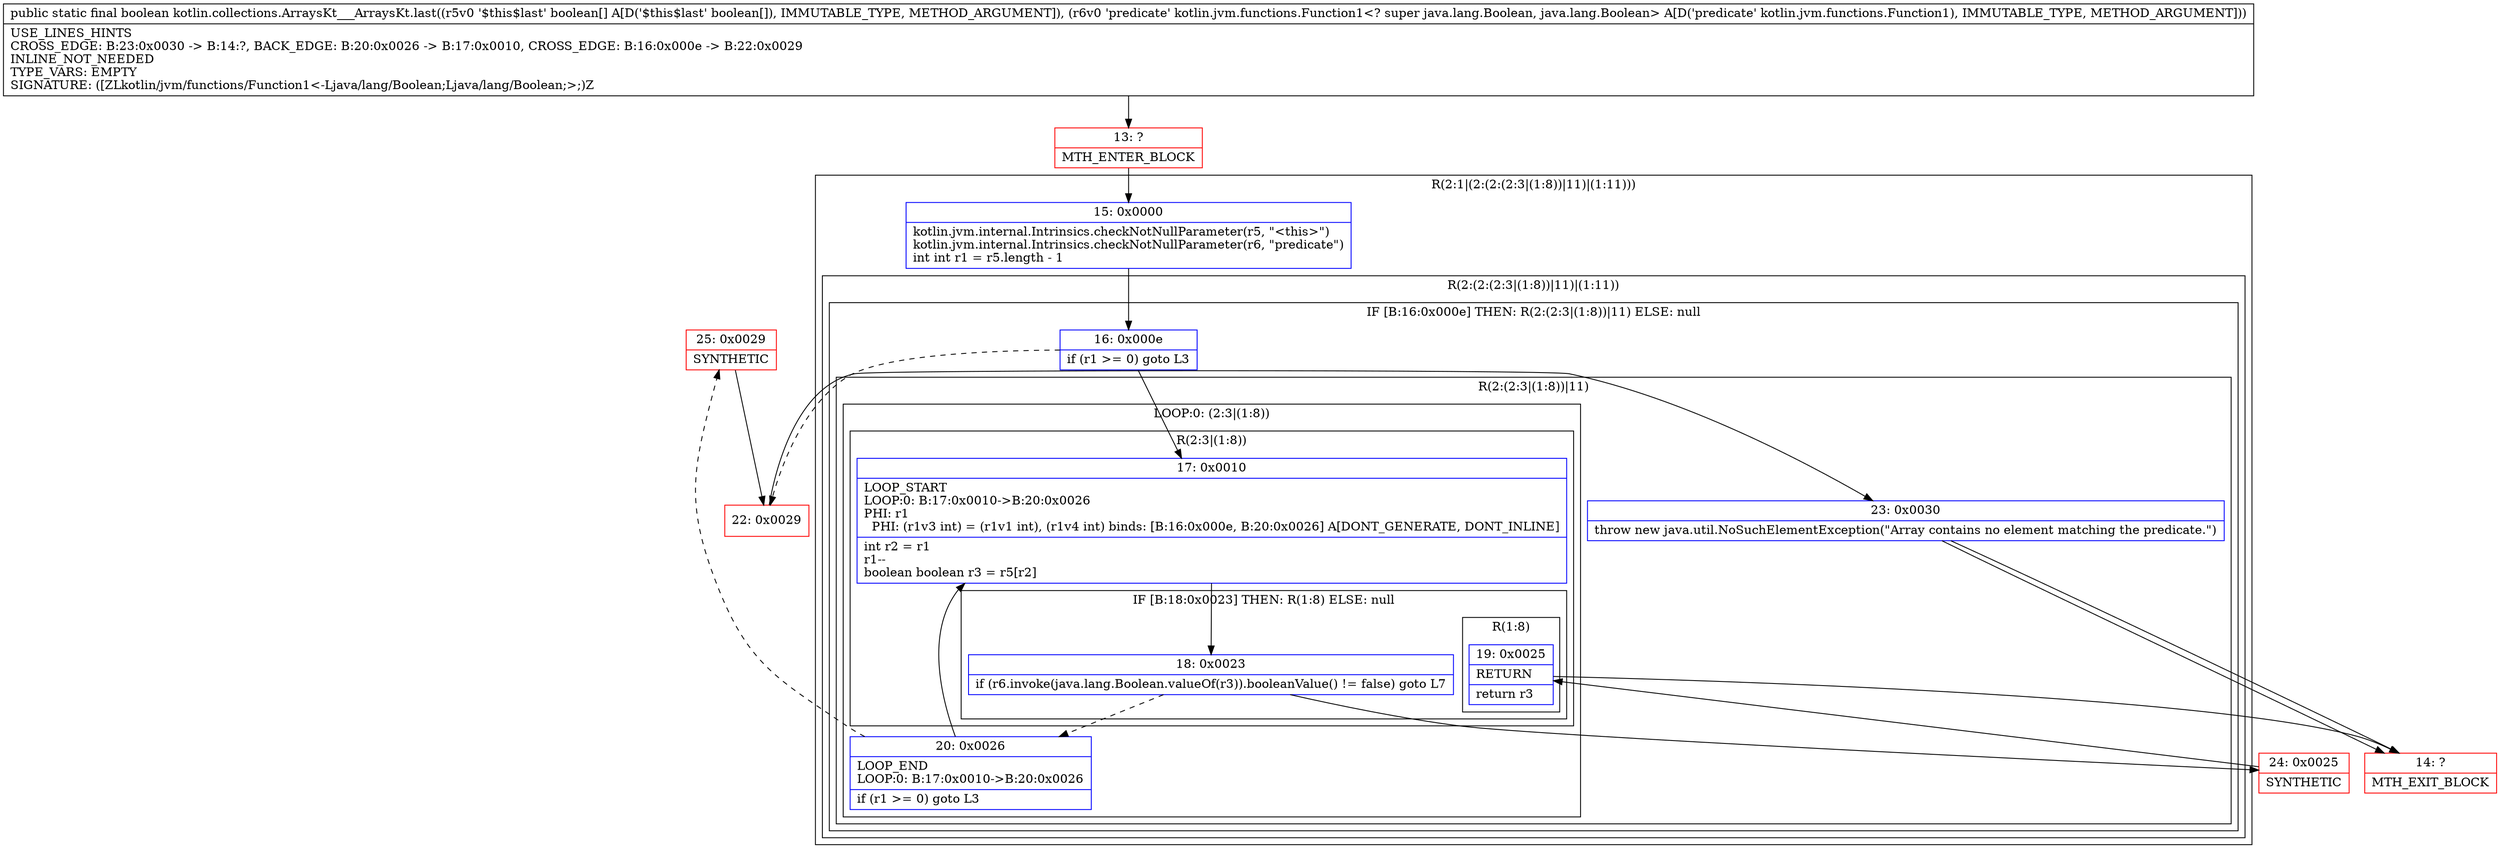 digraph "CFG forkotlin.collections.ArraysKt___ArraysKt.last([ZLkotlin\/jvm\/functions\/Function1;)Z" {
subgraph cluster_Region_1561191343 {
label = "R(2:1|(2:(2:(2:3|(1:8))|11)|(1:11)))";
node [shape=record,color=blue];
Node_15 [shape=record,label="{15\:\ 0x0000|kotlin.jvm.internal.Intrinsics.checkNotNullParameter(r5, \"\<this\>\")\lkotlin.jvm.internal.Intrinsics.checkNotNullParameter(r6, \"predicate\")\lint int r1 = r5.length \- 1\l}"];
subgraph cluster_Region_709572925 {
label = "R(2:(2:(2:3|(1:8))|11)|(1:11))";
node [shape=record,color=blue];
subgraph cluster_IfRegion_1235455074 {
label = "IF [B:16:0x000e] THEN: R(2:(2:3|(1:8))|11) ELSE: null";
node [shape=record,color=blue];
Node_16 [shape=record,label="{16\:\ 0x000e|if (r1 \>= 0) goto L3\l}"];
subgraph cluster_Region_1971810127 {
label = "R(2:(2:3|(1:8))|11)";
node [shape=record,color=blue];
subgraph cluster_LoopRegion_633786008 {
label = "LOOP:0: (2:3|(1:8))";
node [shape=record,color=blue];
Node_20 [shape=record,label="{20\:\ 0x0026|LOOP_END\lLOOP:0: B:17:0x0010\-\>B:20:0x0026\l|if (r1 \>= 0) goto L3\l}"];
subgraph cluster_Region_1505671016 {
label = "R(2:3|(1:8))";
node [shape=record,color=blue];
Node_17 [shape=record,label="{17\:\ 0x0010|LOOP_START\lLOOP:0: B:17:0x0010\-\>B:20:0x0026\lPHI: r1 \l  PHI: (r1v3 int) = (r1v1 int), (r1v4 int) binds: [B:16:0x000e, B:20:0x0026] A[DONT_GENERATE, DONT_INLINE]\l|int r2 = r1\lr1\-\-\lboolean boolean r3 = r5[r2]\l}"];
subgraph cluster_IfRegion_392446228 {
label = "IF [B:18:0x0023] THEN: R(1:8) ELSE: null";
node [shape=record,color=blue];
Node_18 [shape=record,label="{18\:\ 0x0023|if (r6.invoke(java.lang.Boolean.valueOf(r3)).booleanValue() != false) goto L7\l}"];
subgraph cluster_Region_1003331943 {
label = "R(1:8)";
node [shape=record,color=blue];
Node_19 [shape=record,label="{19\:\ 0x0025|RETURN\l|return r3\l}"];
}
}
}
}
Node_23 [shape=record,label="{23\:\ 0x0030|throw new java.util.NoSuchElementException(\"Array contains no element matching the predicate.\")\l}"];
}
}
subgraph cluster_Region_423793716 {
label = "R(1:11)";
node [shape=record,color=blue];
Node_23 [shape=record,label="{23\:\ 0x0030|throw new java.util.NoSuchElementException(\"Array contains no element matching the predicate.\")\l}"];
}
}
}
Node_13 [shape=record,color=red,label="{13\:\ ?|MTH_ENTER_BLOCK\l}"];
Node_25 [shape=record,color=red,label="{25\:\ 0x0029|SYNTHETIC\l}"];
Node_24 [shape=record,color=red,label="{24\:\ 0x0025|SYNTHETIC\l}"];
Node_14 [shape=record,color=red,label="{14\:\ ?|MTH_EXIT_BLOCK\l}"];
Node_22 [shape=record,color=red,label="{22\:\ 0x0029}"];
MethodNode[shape=record,label="{public static final boolean kotlin.collections.ArraysKt___ArraysKt.last((r5v0 '$this$last' boolean[] A[D('$this$last' boolean[]), IMMUTABLE_TYPE, METHOD_ARGUMENT]), (r6v0 'predicate' kotlin.jvm.functions.Function1\<? super java.lang.Boolean, java.lang.Boolean\> A[D('predicate' kotlin.jvm.functions.Function1), IMMUTABLE_TYPE, METHOD_ARGUMENT]))  | USE_LINES_HINTS\lCROSS_EDGE: B:23:0x0030 \-\> B:14:?, BACK_EDGE: B:20:0x0026 \-\> B:17:0x0010, CROSS_EDGE: B:16:0x000e \-\> B:22:0x0029\lINLINE_NOT_NEEDED\lTYPE_VARS: EMPTY\lSIGNATURE: ([ZLkotlin\/jvm\/functions\/Function1\<\-Ljava\/lang\/Boolean;Ljava\/lang\/Boolean;\>;)Z\l}"];
MethodNode -> Node_13;Node_15 -> Node_16;
Node_16 -> Node_17;
Node_16 -> Node_22[style=dashed];
Node_20 -> Node_17;
Node_20 -> Node_25[style=dashed];
Node_17 -> Node_18;
Node_18 -> Node_20[style=dashed];
Node_18 -> Node_24;
Node_19 -> Node_14;
Node_23 -> Node_14;
Node_23 -> Node_14;
Node_13 -> Node_15;
Node_25 -> Node_22;
Node_24 -> Node_19;
Node_22 -> Node_23;
}

